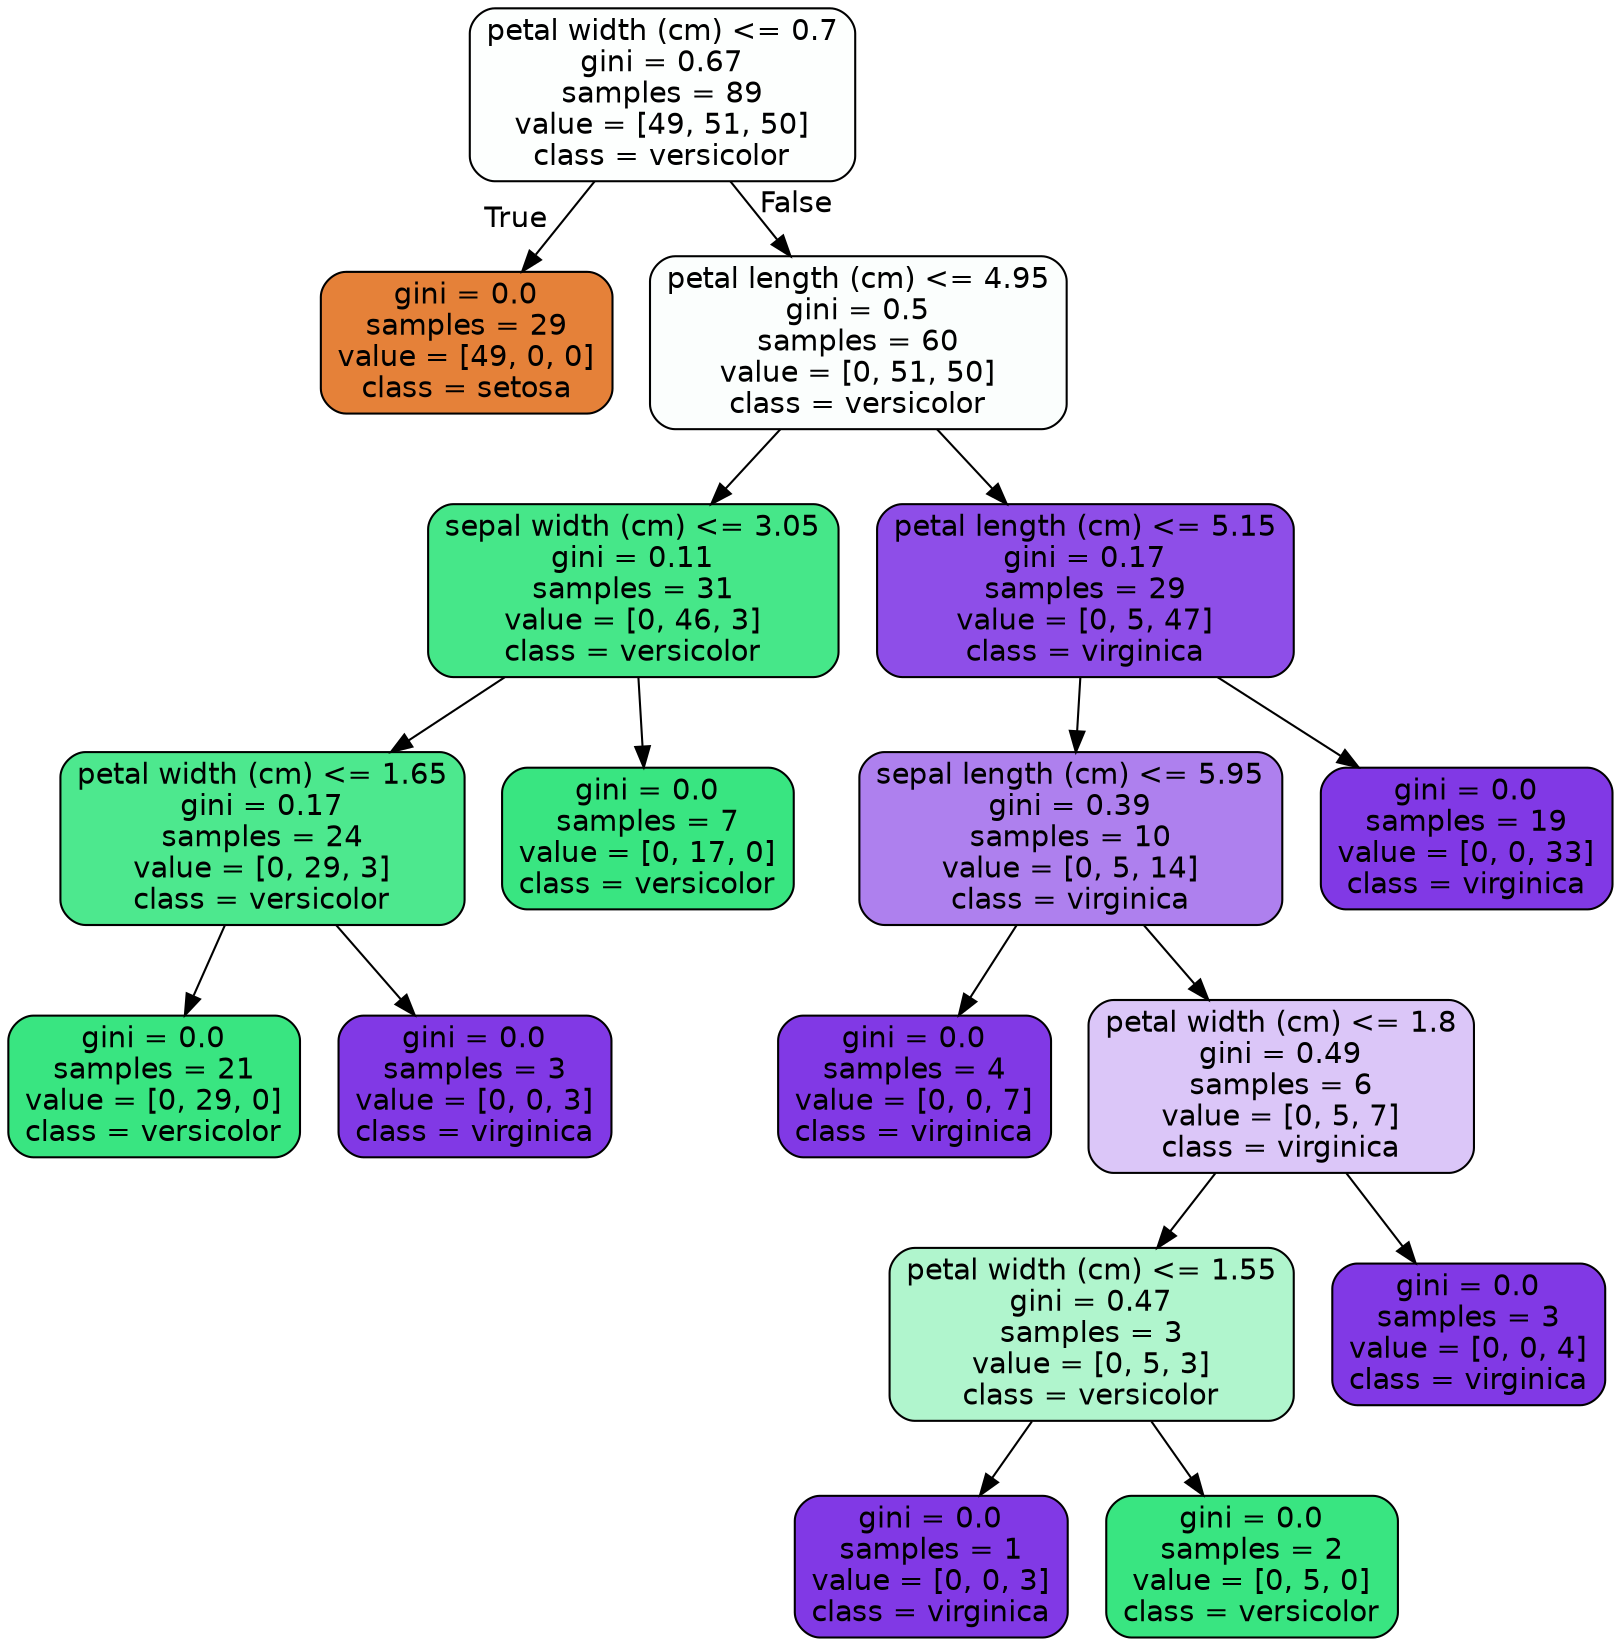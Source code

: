 digraph Tree {
node [shape=box, style="filled, rounded", color="black", fontname=helvetica] ;
edge [fontname=helvetica] ;
0 [label="petal width (cm) <= 0.7\ngini = 0.67\nsamples = 89\nvalue = [49, 51, 50]\nclass = versicolor", fillcolor="#fdfffe"] ;
1 [label="gini = 0.0\nsamples = 29\nvalue = [49, 0, 0]\nclass = setosa", fillcolor="#e58139"] ;
0 -> 1 [labeldistance=2.5, labelangle=45, headlabel="True"] ;
2 [label="petal length (cm) <= 4.95\ngini = 0.5\nsamples = 60\nvalue = [0, 51, 50]\nclass = versicolor", fillcolor="#fbfefd"] ;
0 -> 2 [labeldistance=2.5, labelangle=-45, headlabel="False"] ;
3 [label="sepal width (cm) <= 3.05\ngini = 0.11\nsamples = 31\nvalue = [0, 46, 3]\nclass = versicolor", fillcolor="#46e789"] ;
2 -> 3 ;
4 [label="petal width (cm) <= 1.65\ngini = 0.17\nsamples = 24\nvalue = [0, 29, 3]\nclass = versicolor", fillcolor="#4de88e"] ;
3 -> 4 ;
5 [label="gini = 0.0\nsamples = 21\nvalue = [0, 29, 0]\nclass = versicolor", fillcolor="#39e581"] ;
4 -> 5 ;
6 [label="gini = 0.0\nsamples = 3\nvalue = [0, 0, 3]\nclass = virginica", fillcolor="#8139e5"] ;
4 -> 6 ;
7 [label="gini = 0.0\nsamples = 7\nvalue = [0, 17, 0]\nclass = versicolor", fillcolor="#39e581"] ;
3 -> 7 ;
8 [label="petal length (cm) <= 5.15\ngini = 0.17\nsamples = 29\nvalue = [0, 5, 47]\nclass = virginica", fillcolor="#8e4ee8"] ;
2 -> 8 ;
9 [label="sepal length (cm) <= 5.95\ngini = 0.39\nsamples = 10\nvalue = [0, 5, 14]\nclass = virginica", fillcolor="#ae80ee"] ;
8 -> 9 ;
10 [label="gini = 0.0\nsamples = 4\nvalue = [0, 0, 7]\nclass = virginica", fillcolor="#8139e5"] ;
9 -> 10 ;
11 [label="petal width (cm) <= 1.8\ngini = 0.49\nsamples = 6\nvalue = [0, 5, 7]\nclass = virginica", fillcolor="#dbc6f8"] ;
9 -> 11 ;
12 [label="petal width (cm) <= 1.55\ngini = 0.47\nsamples = 3\nvalue = [0, 5, 3]\nclass = versicolor", fillcolor="#b0f5cd"] ;
11 -> 12 ;
13 [label="gini = 0.0\nsamples = 1\nvalue = [0, 0, 3]\nclass = virginica", fillcolor="#8139e5"] ;
12 -> 13 ;
14 [label="gini = 0.0\nsamples = 2\nvalue = [0, 5, 0]\nclass = versicolor", fillcolor="#39e581"] ;
12 -> 14 ;
15 [label="gini = 0.0\nsamples = 3\nvalue = [0, 0, 4]\nclass = virginica", fillcolor="#8139e5"] ;
11 -> 15 ;
16 [label="gini = 0.0\nsamples = 19\nvalue = [0, 0, 33]\nclass = virginica", fillcolor="#8139e5"] ;
8 -> 16 ;
}